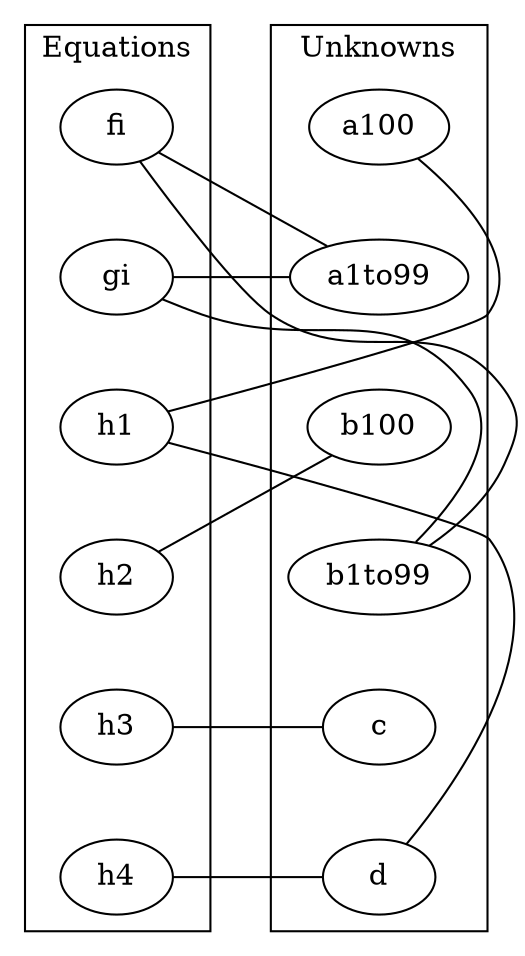 graph G{   
        subgraph cluster0{
        label = "Equations"; 
        edge [style=invis];
        fi -- gi -- h1 -- h2 -- h3 -- h4;
        }
        subgraph cluster1{
        label = "Unknowns";
        edge [style=invis];
        a100 -- a1to99 -- b100 -- b1to99 -- c -- d;
        }
        edge [constraint=false];
        a1to99 -- gi;
        fi -- b1to99;
        h1 -- d;
        h2 -- b100;
        d -- h4;
        h3 -- c;
        h1 -- a100;
        gi -- b1to99;
        a1to99 -- fi;
}